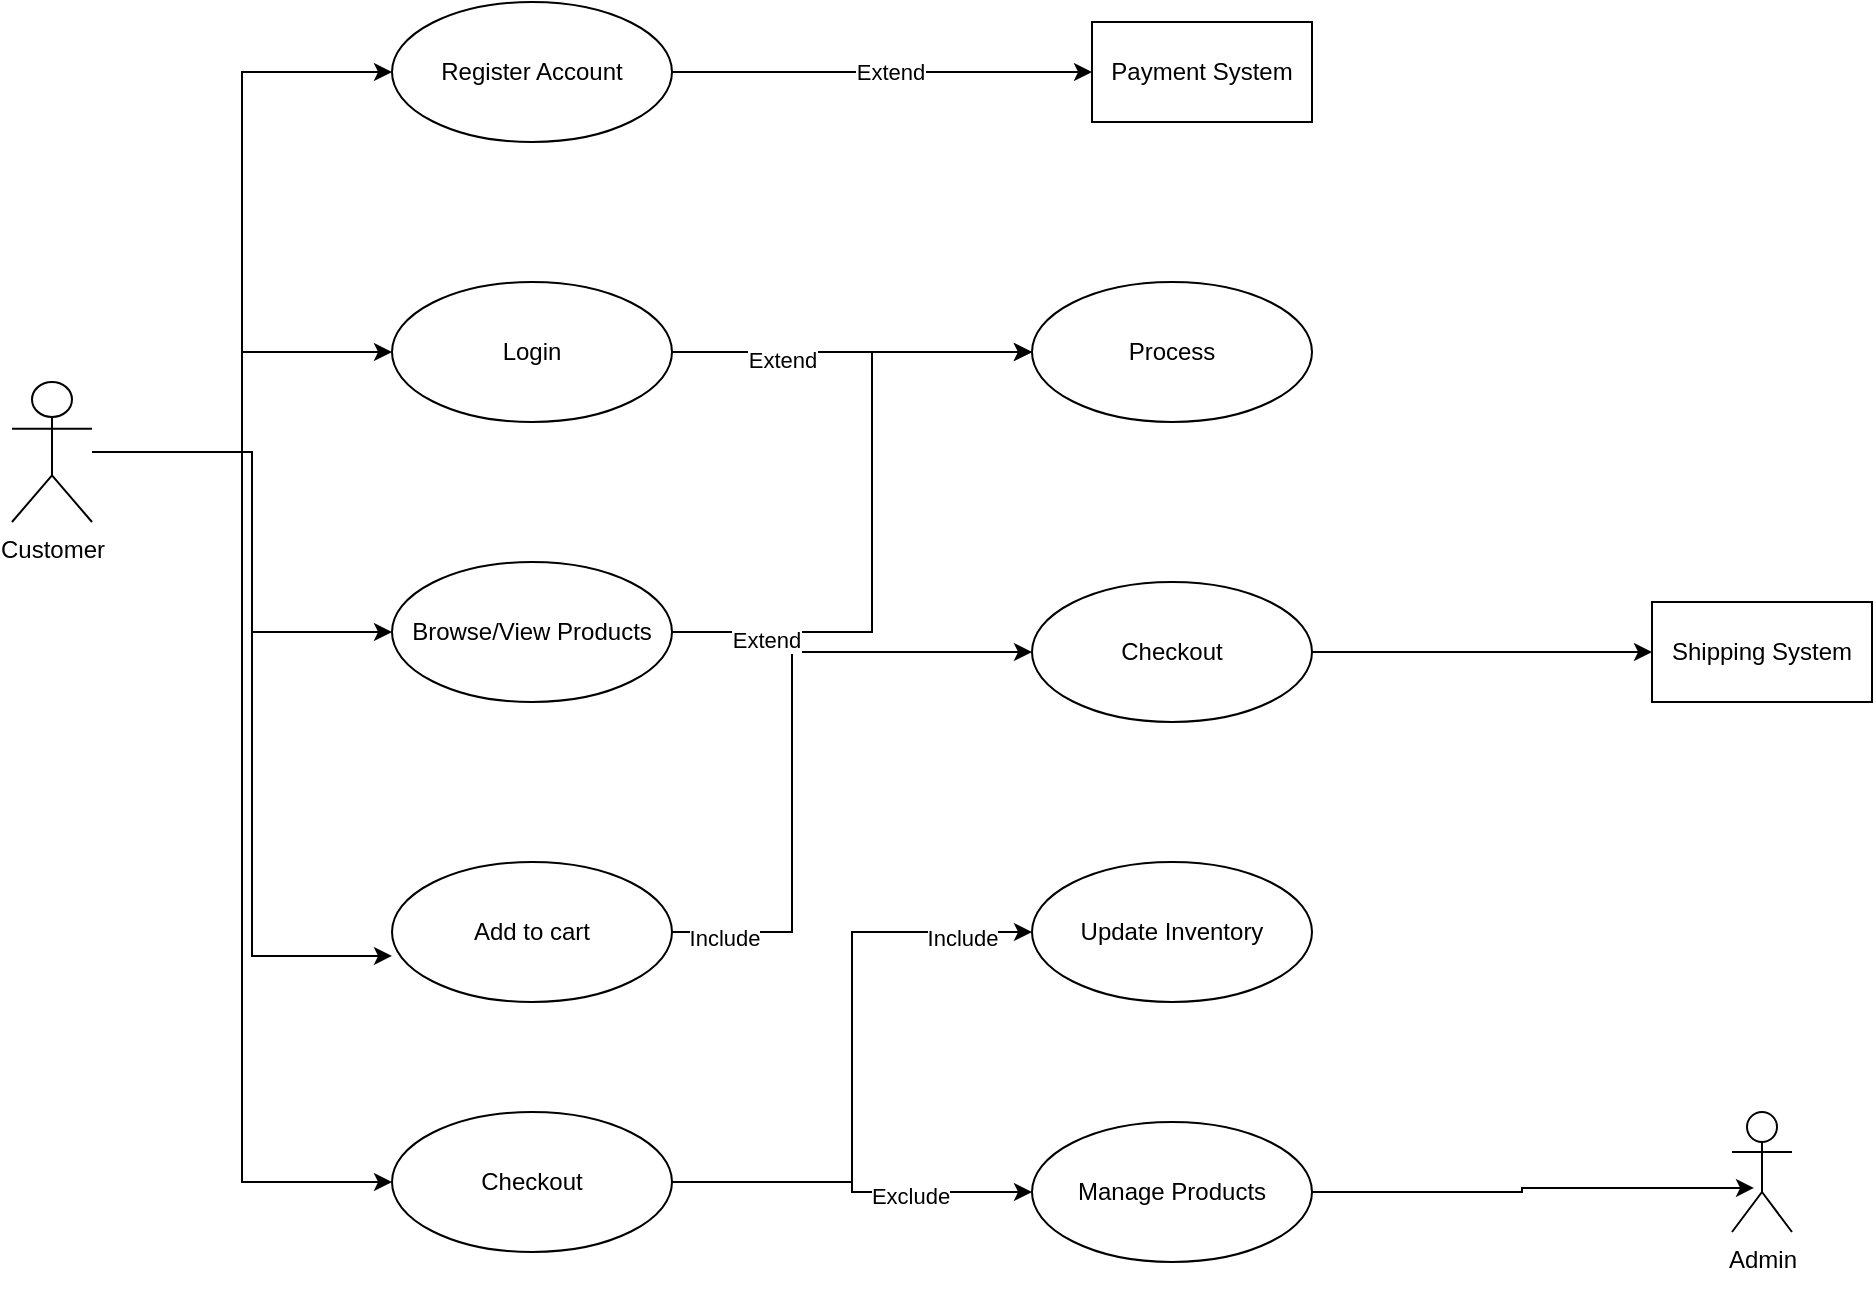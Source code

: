 <mxfile version="28.2.5">
  <diagram name="Page-1" id="dgPMQ8wEyaBYNOFkCbzk">
    <mxGraphModel dx="1159" dy="1038" grid="1" gridSize="10" guides="1" tooltips="1" connect="1" arrows="1" fold="1" page="1" pageScale="1" pageWidth="850" pageHeight="1100" math="0" shadow="0">
      <root>
        <mxCell id="0" />
        <mxCell id="1" parent="0" />
        <mxCell id="zA9s-5bcym3stk-Elndh-14" style="edgeStyle=orthogonalEdgeStyle;rounded=0;orthogonalLoop=1;jettySize=auto;html=1;entryX=0;entryY=0.5;entryDx=0;entryDy=0;" edge="1" parent="1" source="zA9s-5bcym3stk-Elndh-1" target="zA9s-5bcym3stk-Elndh-2">
          <mxGeometry relative="1" as="geometry">
            <Array as="points">
              <mxPoint x="155" y="265" />
              <mxPoint x="155" y="215" />
            </Array>
          </mxGeometry>
        </mxCell>
        <mxCell id="zA9s-5bcym3stk-Elndh-18" style="edgeStyle=orthogonalEdgeStyle;rounded=0;orthogonalLoop=1;jettySize=auto;html=1;entryX=0;entryY=0.5;entryDx=0;entryDy=0;" edge="1" parent="1" source="zA9s-5bcym3stk-Elndh-1" target="zA9s-5bcym3stk-Elndh-4">
          <mxGeometry relative="1" as="geometry">
            <Array as="points">
              <mxPoint x="155" y="265" />
              <mxPoint x="155" y="630" />
            </Array>
          </mxGeometry>
        </mxCell>
        <mxCell id="zA9s-5bcym3stk-Elndh-19" style="edgeStyle=orthogonalEdgeStyle;rounded=0;orthogonalLoop=1;jettySize=auto;html=1;" edge="1" parent="1" source="zA9s-5bcym3stk-Elndh-1" target="zA9s-5bcym3stk-Elndh-6">
          <mxGeometry relative="1" as="geometry">
            <Array as="points">
              <mxPoint x="160" y="265" />
              <mxPoint x="160" y="355" />
            </Array>
          </mxGeometry>
        </mxCell>
        <mxCell id="zA9s-5bcym3stk-Elndh-20" style="edgeStyle=orthogonalEdgeStyle;rounded=0;orthogonalLoop=1;jettySize=auto;html=1;entryX=0;entryY=0.5;entryDx=0;entryDy=0;" edge="1" parent="1" source="zA9s-5bcym3stk-Elndh-1" target="zA9s-5bcym3stk-Elndh-3">
          <mxGeometry relative="1" as="geometry" />
        </mxCell>
        <mxCell id="zA9s-5bcym3stk-Elndh-1" value="Customer" style="shape=umlActor;verticalLabelPosition=bottom;verticalAlign=top;html=1;" vertex="1" parent="1">
          <mxGeometry x="40" y="230" width="40" height="70" as="geometry" />
        </mxCell>
        <mxCell id="zA9s-5bcym3stk-Elndh-23" style="edgeStyle=orthogonalEdgeStyle;rounded=0;orthogonalLoop=1;jettySize=auto;html=1;entryX=0;entryY=0.5;entryDx=0;entryDy=0;" edge="1" parent="1" source="zA9s-5bcym3stk-Elndh-2" target="zA9s-5bcym3stk-Elndh-11">
          <mxGeometry relative="1" as="geometry" />
        </mxCell>
        <mxCell id="zA9s-5bcym3stk-Elndh-27" value="Extend" style="edgeLabel;html=1;align=center;verticalAlign=middle;resizable=0;points=[];" vertex="1" connectable="0" parent="zA9s-5bcym3stk-Elndh-23">
          <mxGeometry x="-0.389" y="-4" relative="1" as="geometry">
            <mxPoint as="offset" />
          </mxGeometry>
        </mxCell>
        <mxCell id="zA9s-5bcym3stk-Elndh-2" value="Login" style="ellipse;whiteSpace=wrap;html=1;" vertex="1" parent="1">
          <mxGeometry x="230" y="180" width="140" height="70" as="geometry" />
        </mxCell>
        <mxCell id="zA9s-5bcym3stk-Elndh-21" style="edgeStyle=orthogonalEdgeStyle;rounded=0;orthogonalLoop=1;jettySize=auto;html=1;entryX=0;entryY=0.5;entryDx=0;entryDy=0;" edge="1" parent="1" source="zA9s-5bcym3stk-Elndh-3" target="zA9s-5bcym3stk-Elndh-7">
          <mxGeometry relative="1" as="geometry" />
        </mxCell>
        <mxCell id="zA9s-5bcym3stk-Elndh-22" value="Extend" style="edgeLabel;html=1;align=center;verticalAlign=middle;resizable=0;points=[];" vertex="1" connectable="0" parent="zA9s-5bcym3stk-Elndh-21">
          <mxGeometry x="0.038" relative="1" as="geometry">
            <mxPoint as="offset" />
          </mxGeometry>
        </mxCell>
        <mxCell id="zA9s-5bcym3stk-Elndh-3" value="Register Account" style="ellipse;whiteSpace=wrap;html=1;" vertex="1" parent="1">
          <mxGeometry x="230" y="40" width="140" height="70" as="geometry" />
        </mxCell>
        <mxCell id="zA9s-5bcym3stk-Elndh-30" style="edgeStyle=orthogonalEdgeStyle;rounded=0;orthogonalLoop=1;jettySize=auto;html=1;entryX=0;entryY=0.5;entryDx=0;entryDy=0;" edge="1" parent="1" source="zA9s-5bcym3stk-Elndh-4" target="zA9s-5bcym3stk-Elndh-8">
          <mxGeometry relative="1" as="geometry" />
        </mxCell>
        <mxCell id="zA9s-5bcym3stk-Elndh-32" value="Include" style="edgeLabel;html=1;align=center;verticalAlign=middle;resizable=0;points=[];" vertex="1" connectable="0" parent="zA9s-5bcym3stk-Elndh-30">
          <mxGeometry x="0.77" y="-3" relative="1" as="geometry">
            <mxPoint as="offset" />
          </mxGeometry>
        </mxCell>
        <mxCell id="zA9s-5bcym3stk-Elndh-31" style="edgeStyle=orthogonalEdgeStyle;rounded=0;orthogonalLoop=1;jettySize=auto;html=1;entryX=0;entryY=0.5;entryDx=0;entryDy=0;" edge="1" parent="1" source="zA9s-5bcym3stk-Elndh-4" target="zA9s-5bcym3stk-Elndh-9">
          <mxGeometry relative="1" as="geometry" />
        </mxCell>
        <mxCell id="zA9s-5bcym3stk-Elndh-33" value="Exclude" style="edgeLabel;html=1;align=center;verticalAlign=middle;resizable=0;points=[];" vertex="1" connectable="0" parent="zA9s-5bcym3stk-Elndh-31">
          <mxGeometry x="0.341" y="-2" relative="1" as="geometry">
            <mxPoint as="offset" />
          </mxGeometry>
        </mxCell>
        <mxCell id="zA9s-5bcym3stk-Elndh-4" value="Checkout" style="ellipse;whiteSpace=wrap;html=1;" vertex="1" parent="1">
          <mxGeometry x="230" y="595" width="140" height="70" as="geometry" />
        </mxCell>
        <mxCell id="zA9s-5bcym3stk-Elndh-25" style="edgeStyle=orthogonalEdgeStyle;rounded=0;orthogonalLoop=1;jettySize=auto;html=1;" edge="1" parent="1" source="zA9s-5bcym3stk-Elndh-5" target="zA9s-5bcym3stk-Elndh-10">
          <mxGeometry relative="1" as="geometry">
            <Array as="points">
              <mxPoint x="430" y="505" />
              <mxPoint x="430" y="365" />
            </Array>
          </mxGeometry>
        </mxCell>
        <mxCell id="zA9s-5bcym3stk-Elndh-29" value="Include" style="edgeLabel;html=1;align=center;verticalAlign=middle;resizable=0;points=[];" vertex="1" connectable="0" parent="zA9s-5bcym3stk-Elndh-25">
          <mxGeometry x="-0.838" y="-3" relative="1" as="geometry">
            <mxPoint as="offset" />
          </mxGeometry>
        </mxCell>
        <mxCell id="zA9s-5bcym3stk-Elndh-5" value="Add to cart" style="ellipse;whiteSpace=wrap;html=1;" vertex="1" parent="1">
          <mxGeometry x="230" y="470" width="140" height="70" as="geometry" />
        </mxCell>
        <mxCell id="zA9s-5bcym3stk-Elndh-24" style="edgeStyle=orthogonalEdgeStyle;rounded=0;orthogonalLoop=1;jettySize=auto;html=1;" edge="1" parent="1" source="zA9s-5bcym3stk-Elndh-6" target="zA9s-5bcym3stk-Elndh-11">
          <mxGeometry relative="1" as="geometry">
            <Array as="points">
              <mxPoint x="470" y="355" />
              <mxPoint x="470" y="215" />
            </Array>
          </mxGeometry>
        </mxCell>
        <mxCell id="zA9s-5bcym3stk-Elndh-28" value="Extend" style="edgeLabel;html=1;align=center;verticalAlign=middle;resizable=0;points=[];" vertex="1" connectable="0" parent="zA9s-5bcym3stk-Elndh-24">
          <mxGeometry x="-0.706" y="-4" relative="1" as="geometry">
            <mxPoint as="offset" />
          </mxGeometry>
        </mxCell>
        <mxCell id="zA9s-5bcym3stk-Elndh-6" value="Browse/View Products" style="ellipse;whiteSpace=wrap;html=1;" vertex="1" parent="1">
          <mxGeometry x="230" y="320" width="140" height="70" as="geometry" />
        </mxCell>
        <mxCell id="zA9s-5bcym3stk-Elndh-7" value="Payment System" style="html=1;whiteSpace=wrap;" vertex="1" parent="1">
          <mxGeometry x="580" y="50" width="110" height="50" as="geometry" />
        </mxCell>
        <mxCell id="zA9s-5bcym3stk-Elndh-8" value="Update Inventory" style="ellipse;whiteSpace=wrap;html=1;" vertex="1" parent="1">
          <mxGeometry x="550" y="470" width="140" height="70" as="geometry" />
        </mxCell>
        <mxCell id="zA9s-5bcym3stk-Elndh-9" value="Manage Products" style="ellipse;whiteSpace=wrap;html=1;" vertex="1" parent="1">
          <mxGeometry x="550" y="600" width="140" height="70" as="geometry" />
        </mxCell>
        <mxCell id="zA9s-5bcym3stk-Elndh-34" style="edgeStyle=orthogonalEdgeStyle;rounded=0;orthogonalLoop=1;jettySize=auto;html=1;entryX=0;entryY=0.5;entryDx=0;entryDy=0;" edge="1" parent="1" source="zA9s-5bcym3stk-Elndh-10" target="zA9s-5bcym3stk-Elndh-12">
          <mxGeometry relative="1" as="geometry" />
        </mxCell>
        <mxCell id="zA9s-5bcym3stk-Elndh-10" value="Checkout" style="ellipse;whiteSpace=wrap;html=1;" vertex="1" parent="1">
          <mxGeometry x="550" y="330" width="140" height="70" as="geometry" />
        </mxCell>
        <mxCell id="zA9s-5bcym3stk-Elndh-11" value="Process" style="ellipse;whiteSpace=wrap;html=1;" vertex="1" parent="1">
          <mxGeometry x="550" y="180" width="140" height="70" as="geometry" />
        </mxCell>
        <mxCell id="zA9s-5bcym3stk-Elndh-12" value="Shipping System" style="html=1;whiteSpace=wrap;" vertex="1" parent="1">
          <mxGeometry x="860" y="340" width="110" height="50" as="geometry" />
        </mxCell>
        <mxCell id="zA9s-5bcym3stk-Elndh-13" value="Admin&lt;div&gt;&lt;br&gt;&lt;/div&gt;" style="shape=umlActor;verticalLabelPosition=bottom;verticalAlign=top;html=1;" vertex="1" parent="1">
          <mxGeometry x="900" y="595" width="30" height="60" as="geometry" />
        </mxCell>
        <mxCell id="zA9s-5bcym3stk-Elndh-15" style="edgeStyle=orthogonalEdgeStyle;rounded=0;orthogonalLoop=1;jettySize=auto;html=1;entryX=0;entryY=0.671;entryDx=0;entryDy=0;entryPerimeter=0;" edge="1" parent="1" source="zA9s-5bcym3stk-Elndh-1" target="zA9s-5bcym3stk-Elndh-5">
          <mxGeometry relative="1" as="geometry">
            <Array as="points">
              <mxPoint x="160" y="265" />
              <mxPoint x="160" y="517" />
            </Array>
          </mxGeometry>
        </mxCell>
        <mxCell id="zA9s-5bcym3stk-Elndh-35" style="edgeStyle=orthogonalEdgeStyle;rounded=0;orthogonalLoop=1;jettySize=auto;html=1;entryX=0.367;entryY=0.633;entryDx=0;entryDy=0;entryPerimeter=0;" edge="1" parent="1" source="zA9s-5bcym3stk-Elndh-9" target="zA9s-5bcym3stk-Elndh-13">
          <mxGeometry relative="1" as="geometry" />
        </mxCell>
      </root>
    </mxGraphModel>
  </diagram>
</mxfile>
